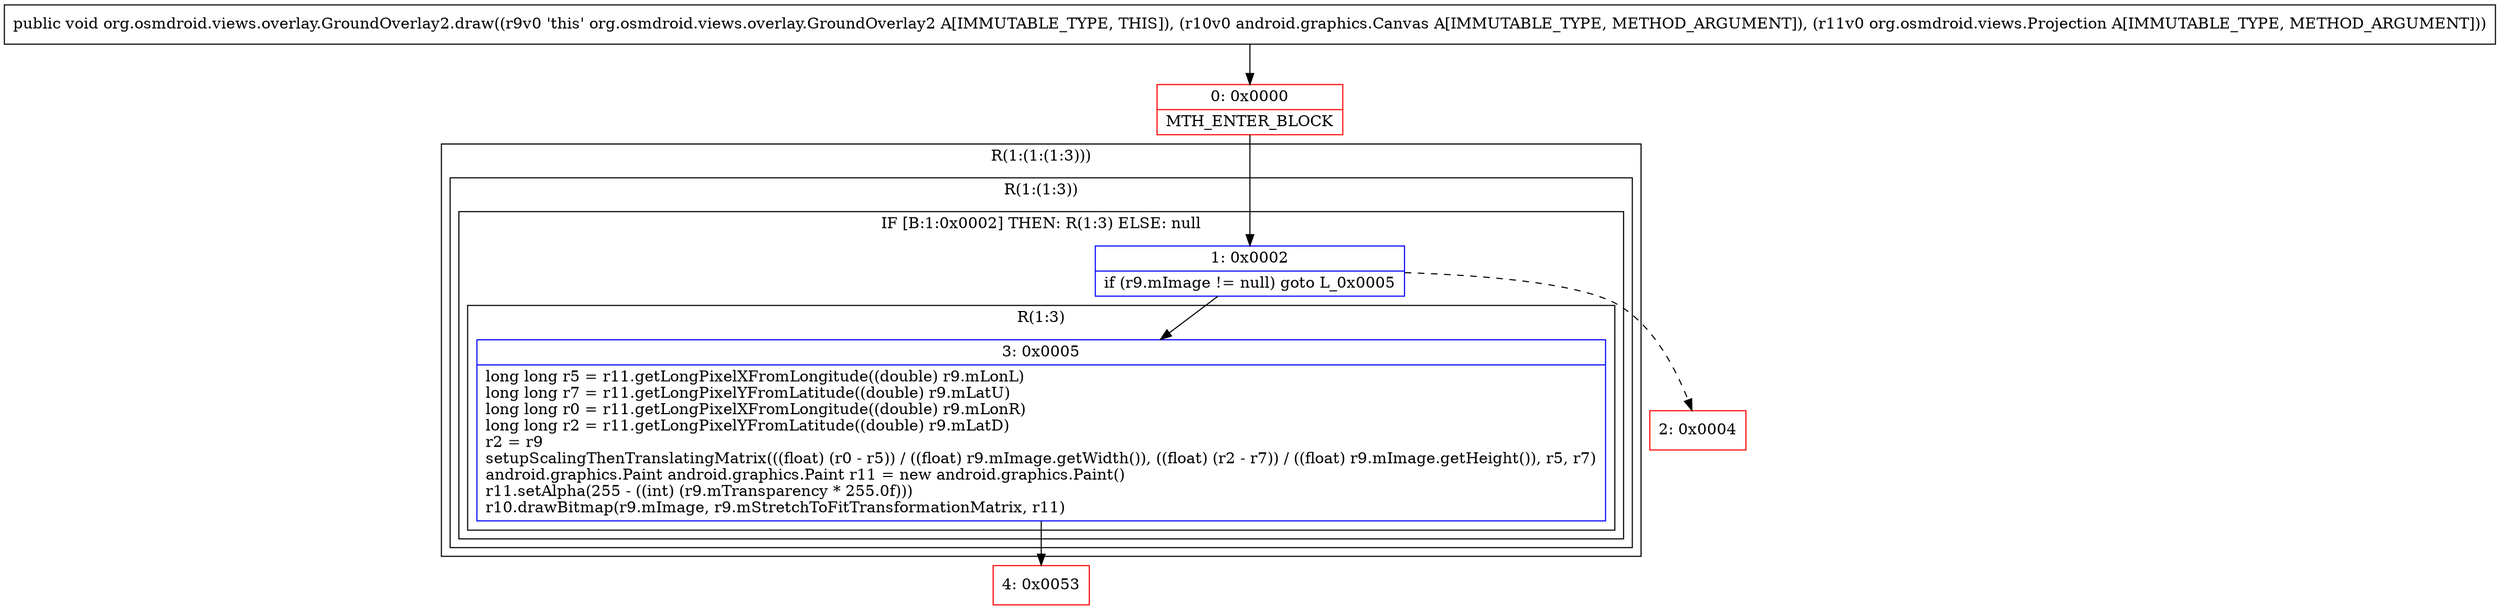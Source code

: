 digraph "CFG fororg.osmdroid.views.overlay.GroundOverlay2.draw(Landroid\/graphics\/Canvas;Lorg\/osmdroid\/views\/Projection;)V" {
subgraph cluster_Region_733775619 {
label = "R(1:(1:(1:3)))";
node [shape=record,color=blue];
subgraph cluster_Region_1802612608 {
label = "R(1:(1:3))";
node [shape=record,color=blue];
subgraph cluster_IfRegion_1514253269 {
label = "IF [B:1:0x0002] THEN: R(1:3) ELSE: null";
node [shape=record,color=blue];
Node_1 [shape=record,label="{1\:\ 0x0002|if (r9.mImage != null) goto L_0x0005\l}"];
subgraph cluster_Region_2062738108 {
label = "R(1:3)";
node [shape=record,color=blue];
Node_3 [shape=record,label="{3\:\ 0x0005|long long r5 = r11.getLongPixelXFromLongitude((double) r9.mLonL)\llong long r7 = r11.getLongPixelYFromLatitude((double) r9.mLatU)\llong long r0 = r11.getLongPixelXFromLongitude((double) r9.mLonR)\llong long r2 = r11.getLongPixelYFromLatitude((double) r9.mLatD)\lr2 = r9\lsetupScalingThenTranslatingMatrix(((float) (r0 \- r5)) \/ ((float) r9.mImage.getWidth()), ((float) (r2 \- r7)) \/ ((float) r9.mImage.getHeight()), r5, r7)\landroid.graphics.Paint android.graphics.Paint r11 = new android.graphics.Paint()\lr11.setAlpha(255 \- ((int) (r9.mTransparency * 255.0f)))\lr10.drawBitmap(r9.mImage, r9.mStretchToFitTransformationMatrix, r11)\l}"];
}
}
}
}
Node_0 [shape=record,color=red,label="{0\:\ 0x0000|MTH_ENTER_BLOCK\l}"];
Node_2 [shape=record,color=red,label="{2\:\ 0x0004}"];
Node_4 [shape=record,color=red,label="{4\:\ 0x0053}"];
MethodNode[shape=record,label="{public void org.osmdroid.views.overlay.GroundOverlay2.draw((r9v0 'this' org.osmdroid.views.overlay.GroundOverlay2 A[IMMUTABLE_TYPE, THIS]), (r10v0 android.graphics.Canvas A[IMMUTABLE_TYPE, METHOD_ARGUMENT]), (r11v0 org.osmdroid.views.Projection A[IMMUTABLE_TYPE, METHOD_ARGUMENT])) }"];
MethodNode -> Node_0;
Node_1 -> Node_2[style=dashed];
Node_1 -> Node_3;
Node_3 -> Node_4;
Node_0 -> Node_1;
}

